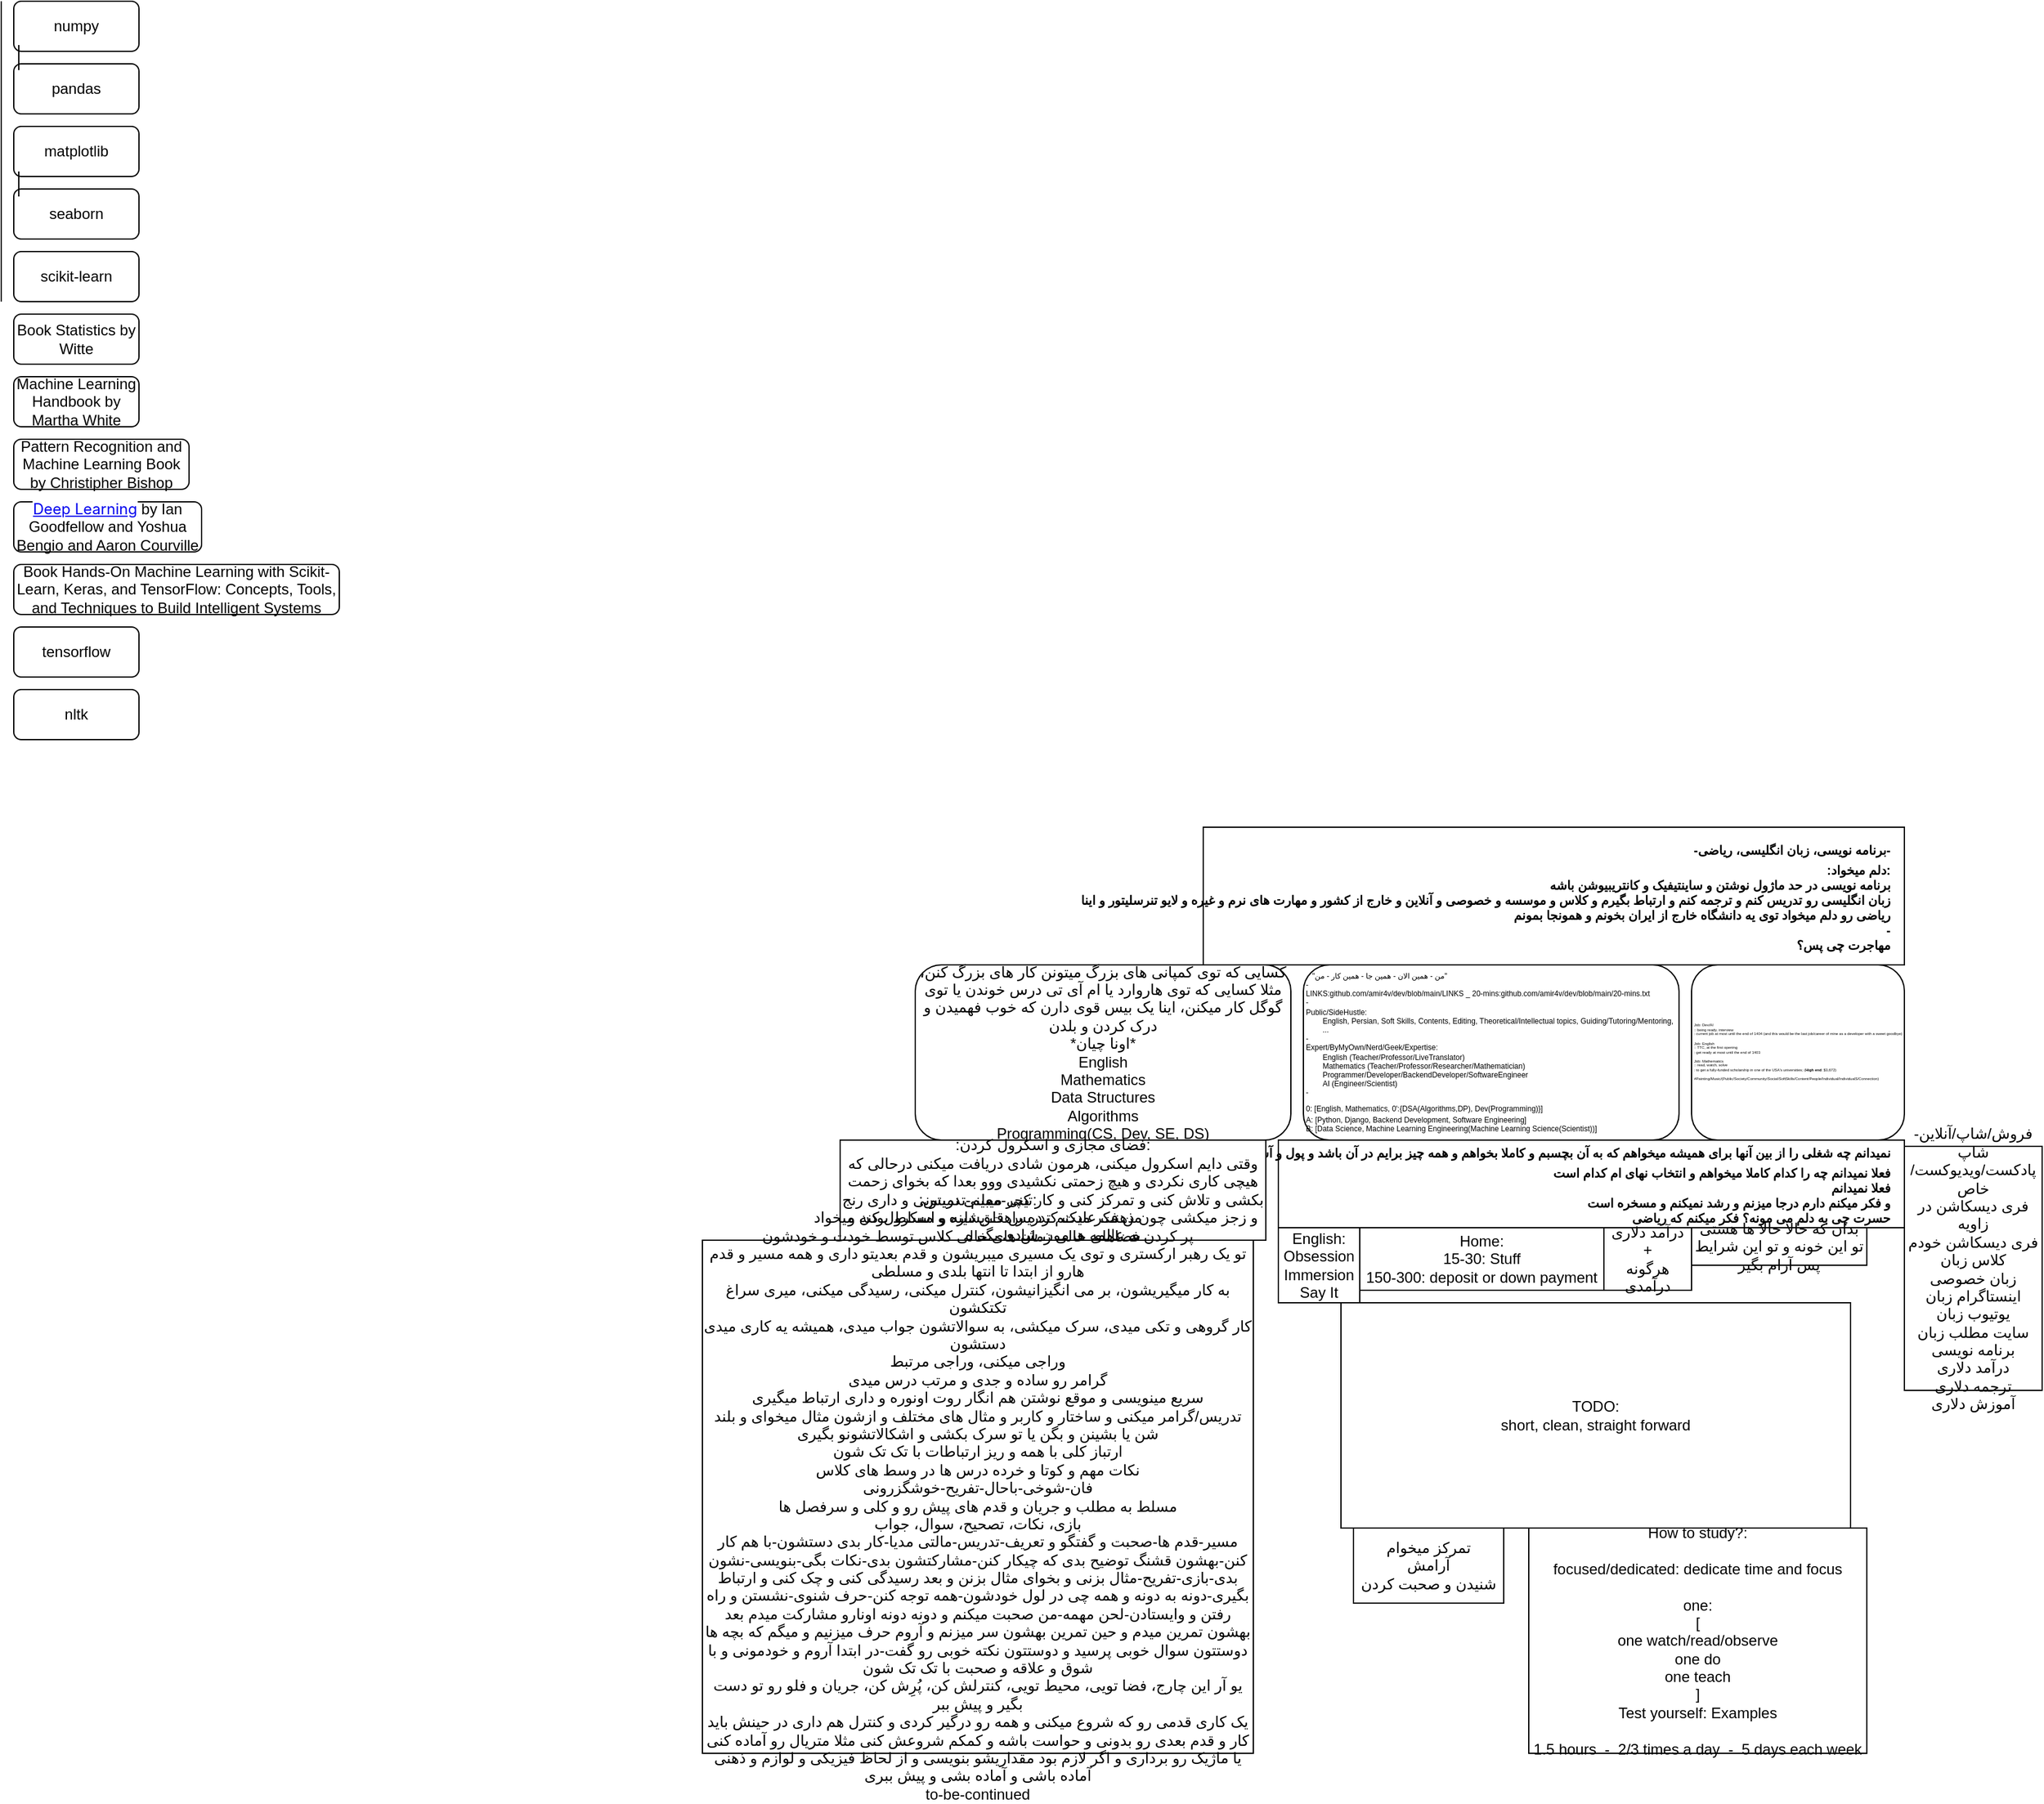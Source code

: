 <mxfile version="24.7.16">
  <diagram name="Page-1" id="Pw1lx-9ADOZ67-cU_8lc">
    <mxGraphModel dx="1103" dy="1668" grid="1" gridSize="10" guides="1" tooltips="1" connect="1" arrows="1" fold="1" page="1" pageScale="1" pageWidth="850" pageHeight="1100" math="0" shadow="0">
      <root>
        <mxCell id="0" />
        <mxCell id="1" parent="0" />
        <mxCell id="uNf8jhvKmDgPgvKZIGbK-5" value="numpy" style="rounded=1;whiteSpace=wrap;html=1;" parent="1" vertex="1">
          <mxGeometry x="20" y="-1090" width="100" height="40" as="geometry" />
        </mxCell>
        <mxCell id="uNf8jhvKmDgPgvKZIGbK-6" value="pandas" style="rounded=1;whiteSpace=wrap;html=1;" parent="1" vertex="1">
          <mxGeometry x="20" y="-1040" width="100" height="40" as="geometry" />
        </mxCell>
        <mxCell id="uNf8jhvKmDgPgvKZIGbK-7" value="matplotlib" style="rounded=1;whiteSpace=wrap;html=1;" parent="1" vertex="1">
          <mxGeometry x="20" y="-990" width="100" height="40" as="geometry" />
        </mxCell>
        <mxCell id="uNf8jhvKmDgPgvKZIGbK-8" value="seaborn" style="rounded=1;whiteSpace=wrap;html=1;" parent="1" vertex="1">
          <mxGeometry x="20" y="-940" width="100" height="40" as="geometry" />
        </mxCell>
        <mxCell id="uNf8jhvKmDgPgvKZIGbK-10" value="scikit-learn" style="rounded=1;whiteSpace=wrap;html=1;" parent="1" vertex="1">
          <mxGeometry x="20" y="-890" width="100" height="40" as="geometry" />
        </mxCell>
        <mxCell id="uNf8jhvKmDgPgvKZIGbK-13" value="Book Statistics by Witte" style="rounded=1;whiteSpace=wrap;html=1;" parent="1" vertex="1">
          <mxGeometry x="20" y="-840" width="100" height="40" as="geometry" />
        </mxCell>
        <mxCell id="uNf8jhvKmDgPgvKZIGbK-14" value="Machine Learning Handbook by Martha White" style="rounded=1;whiteSpace=wrap;html=1;" parent="1" vertex="1">
          <mxGeometry x="20" y="-790" width="100" height="40" as="geometry" />
        </mxCell>
        <mxCell id="uNf8jhvKmDgPgvKZIGbK-15" value="Pattern Recognition and Machine Learning Book by Christipher Bishop" style="rounded=1;whiteSpace=wrap;html=1;" parent="1" vertex="1">
          <mxGeometry x="20" y="-740" width="140" height="40" as="geometry" />
        </mxCell>
        <mxCell id="uNf8jhvKmDgPgvKZIGbK-16" value="&lt;font style=&quot;font-size: 12px;&quot;&gt;&lt;a style=&quot;box-sizing: unset; cursor: pointer; font-family: -apple-system, BlinkMacSystemFont, &amp;quot;Segoe UI&amp;quot;, Helvetica, Arial, sans-serif, &amp;quot;Apple Color Emoji&amp;quot;, &amp;quot;Segoe UI Emoji&amp;quot;, &amp;quot;Segoe UI Symbol&amp;quot;; text-align: left; background-color: rgb(255, 255, 255);&quot; href=&quot;https://www.deeplearningbook.org/&quot;&gt;Deep Learning&lt;/a&gt;&amp;nbsp;by Ian Goodfellow and Yoshua Bengio and Aaron Courville&lt;/font&gt;" style="rounded=1;whiteSpace=wrap;html=1;" parent="1" vertex="1">
          <mxGeometry x="20" y="-690" width="150" height="40" as="geometry" />
        </mxCell>
        <mxCell id="uNf8jhvKmDgPgvKZIGbK-18" value="Book Hands-On Machine Learning with Scikit-Learn, Keras, and TensorFlow: Concepts, Tools, and Techniques to Build Intelligent Systems" style="rounded=1;whiteSpace=wrap;html=1;" parent="1" vertex="1">
          <mxGeometry x="20" y="-640" width="260" height="40" as="geometry" />
        </mxCell>
        <mxCell id="eiy_VjTBnV1nARQNC3YB-1" value="" style="endArrow=none;html=1;rounded=0;" parent="1" edge="1">
          <mxGeometry width="50" height="50" relative="1" as="geometry">
            <mxPoint x="10" y="-850" as="sourcePoint" />
            <mxPoint x="10" y="-1090" as="targetPoint" />
          </mxGeometry>
        </mxCell>
        <mxCell id="eiy_VjTBnV1nARQNC3YB-2" value="tensorflow" style="rounded=1;whiteSpace=wrap;html=1;" parent="1" vertex="1">
          <mxGeometry x="20" y="-590" width="100" height="40" as="geometry" />
        </mxCell>
        <mxCell id="eiy_VjTBnV1nARQNC3YB-6" value="nltk" style="rounded=1;whiteSpace=wrap;html=1;" parent="1" vertex="1">
          <mxGeometry x="20" y="-540" width="100" height="40" as="geometry" />
        </mxCell>
        <mxCell id="rNfnYfNZXdWyFEMV66Mj-3" value="" style="endArrow=none;html=1;rounded=0;" parent="1" edge="1">
          <mxGeometry width="50" height="50" relative="1" as="geometry">
            <mxPoint x="24" y="-1035" as="sourcePoint" />
            <mxPoint x="24" y="-1055" as="targetPoint" />
          </mxGeometry>
        </mxCell>
        <mxCell id="rNfnYfNZXdWyFEMV66Mj-4" value="" style="endArrow=none;html=1;rounded=0;" parent="1" edge="1">
          <mxGeometry width="50" height="50" relative="1" as="geometry">
            <mxPoint x="24" y="-934" as="sourcePoint" />
            <mxPoint x="24" y="-954" as="targetPoint" />
          </mxGeometry>
        </mxCell>
        <mxCell id="NjcC3SJjB0qP52kyVzx2-1" value="کسایی که توی کمپانی های بزرگ میتونن کار های بزرگ کنن، مثلا کسایی که توی هاروارد یا ام آی تی درس خوندن یا توی گوگل کار میکنن، اینا یک بیس قوی دارن که خوب فهمیدن و درک کردن و بلدن&lt;br&gt;*اونا چیان*&lt;br&gt;English&lt;br&gt;Mathematics&lt;br&gt;Data Structures&lt;br&gt;Algorithms&lt;br&gt;Programming(CS, Dev, SE, DS)" style="rounded=1;whiteSpace=wrap;html=1;" parent="1" vertex="1">
          <mxGeometry x="740" y="-320" width="300" height="140" as="geometry" />
        </mxCell>
        <mxCell id="m1dlzt6d_2SXBuBqFUNx-1" value="&lt;div style=&quot;font-size: 6px;&quot;&gt;&lt;font style=&quot;font-size: 6px;&quot;&gt;&lt;font style=&quot;font-size: 6px;&quot;&gt;&amp;nbsp; &amp;nbsp;&quot;من - همین الان - همین جا - همین کار - من&quot;&lt;/font&gt;&lt;/font&gt;&lt;/div&gt;&lt;div style=&quot;font-size: 6px;&quot;&gt;&lt;font style=&quot;font-size: 6px;&quot;&gt;&lt;font style=&quot;font-size: 6px;&quot;&gt;-&lt;/font&gt;&lt;/font&gt;&lt;/div&gt;&lt;div style=&quot;font-size: 6px;&quot;&gt;&lt;font style=&quot;font-size: 6px;&quot;&gt;&lt;font style=&quot;font-size: 6px;&quot;&gt;LINKS:github.com/amir4v/dev/blob/main/LINKS _ 20-mins:github.com/amir4v/dev/blob/main/20-mins.txt&lt;/font&gt;&lt;/font&gt;&lt;/div&gt;&lt;div style=&quot;font-size: 6px;&quot;&gt;&lt;font style=&quot;font-size: 6px;&quot;&gt;-&lt;/font&gt;&lt;/div&gt;&lt;div style=&quot;font-size: 6px;&quot;&gt;&lt;font style=&quot;font-size: 6px;&quot;&gt;Public/SideHustle:&lt;/font&gt;&lt;/div&gt;&lt;div style=&quot;font-size: 6px;&quot;&gt;&lt;font style=&quot;font-size: 6px;&quot;&gt;&lt;font style=&quot;font-size: 6px;&quot;&gt;&lt;span style=&quot;white-space: pre;&quot;&gt;&#x9;&lt;/span&gt;English, Persian,&amp;nbsp;&lt;/font&gt;&lt;/font&gt;&lt;span style=&quot;background-color: initial;&quot;&gt;Soft Skills,&amp;nbsp;&lt;/span&gt;&lt;span style=&quot;background-color: initial;&quot;&gt;Contents, Editing, Theoretical/Intellectual topics, Guiding/Tutoring/Mentoring,&lt;/span&gt;&lt;/div&gt;&lt;div style=&quot;font-size: 6px;&quot;&gt;&lt;span style=&quot;background-color: initial;&quot;&gt;&lt;span style=&quot;white-space: pre;&quot;&gt;&#x9;&lt;/span&gt;...&lt;br&gt;&lt;/span&gt;&lt;/div&gt;&lt;div style=&quot;font-size: 6px;&quot;&gt;&lt;font style=&quot;font-size: 6px;&quot;&gt;&lt;font style=&quot;font-size: 6px;&quot;&gt;&lt;font style=&quot;font-size: 6px;&quot;&gt;-&lt;/font&gt;&lt;/font&gt;&lt;/font&gt;&lt;/div&gt;&lt;div style=&quot;font-size: 6px;&quot;&gt;&lt;font style=&quot;font-size: 6px;&quot;&gt;&lt;font style=&quot;font-size: 6px;&quot;&gt;&lt;font style=&quot;font-size: 6px;&quot;&gt;Expert/ByMyOwn/Nerd/Geek/Expertise:&lt;/font&gt;&lt;/font&gt;&lt;/font&gt;&lt;/div&gt;&lt;div style=&quot;font-size: 6px;&quot;&gt;&lt;font style=&quot;font-size: 6px;&quot;&gt;&lt;font style=&quot;font-size: 6px;&quot;&gt;&lt;font style=&quot;font-size: 6px;&quot;&gt;&lt;span style=&quot;white-space: pre;&quot;&gt;&#x9;&lt;/span&gt;English&amp;nbsp;&lt;span style=&quot;background-color: initial;&quot;&gt;(&lt;/span&gt;&lt;span style=&quot;background-color: initial;&quot;&gt;Teacher/&lt;/span&gt;&lt;/font&gt;&lt;/font&gt;&lt;/font&gt;&lt;span style=&quot;background-color: initial;&quot;&gt;Professor/&lt;/span&gt;&lt;span style=&quot;background-color: initial;&quot;&gt;LiveTranslator)&lt;/span&gt;&lt;/div&gt;&lt;div style=&quot;font-size: 6px;&quot;&gt;&lt;font style=&quot;font-size: 6px;&quot;&gt;&lt;font style=&quot;font-size: 6px;&quot;&gt;&lt;font style=&quot;font-size: 6px;&quot;&gt;&lt;span style=&quot;white-space: pre;&quot;&gt;&#x9;&lt;/span&gt;Mathematics&lt;/font&gt;&lt;span style=&quot;background-color: initial;&quot;&gt;&amp;nbsp;(Teacher/Professor/Researcher/&lt;/span&gt;&lt;/font&gt;&lt;span style=&quot;background-color: initial;&quot;&gt;Mathematician&lt;/span&gt;&lt;span style=&quot;background-color: initial;&quot;&gt;)&lt;/span&gt;&lt;/font&gt;&lt;/div&gt;&lt;div style=&quot;font-size: 6px;&quot;&gt;&lt;font style=&quot;font-size: 6px;&quot;&gt;&lt;span style=&quot;background-color: initial;&quot;&gt;&lt;span style=&quot;white-space: pre;&quot;&gt;&#x9;&lt;/span&gt;Programmer/Developer/BackendDeveloper/SoftwareEngineer&lt;/span&gt;&lt;/font&gt;&lt;/div&gt;&lt;div style=&quot;font-size: 6px;&quot;&gt;&lt;font style=&quot;font-size: 6px;&quot;&gt;&lt;span style=&quot;background-color: initial;&quot;&gt;&lt;span style=&quot;white-space: pre;&quot;&gt;&lt;span style=&quot;white-space: pre;&quot;&gt;&#x9;&lt;/span&gt;&lt;/span&gt;AI&lt;/span&gt;&lt;span style=&quot;background-color: initial;&quot;&gt;&amp;nbsp;(Engineer/Scientist)&lt;/span&gt;&lt;/font&gt;&lt;/div&gt;&lt;div style=&quot;font-size: 6px;&quot;&gt;&lt;font style=&quot;font-size: 6px;&quot;&gt;-&lt;/font&gt;&lt;/div&gt;&lt;font style=&quot;font-size: 6px;&quot;&gt;0: [English, Mathematics, 0&#39;:{DSA(Algorithms,DP), Dev(Programming)}]&lt;/font&gt;&lt;div style=&quot;font-size: 6px;&quot;&gt;&lt;font style=&quot;font-size: 6px;&quot;&gt;A: [Python, Django, Backend Development, Software Engineering]&lt;/font&gt;&lt;/div&gt;&lt;div style=&quot;font-size: 6px;&quot;&gt;&lt;font style=&quot;font-size: 6px;&quot;&gt;&lt;font style=&quot;font-size: 6px;&quot;&gt;B&lt;/font&gt;&lt;span style=&quot;background-color: initial;&quot;&gt;: [Data Science, Machine Learning Engineering(Machine Learning Science(Scientist))]&lt;/span&gt;&lt;/font&gt;&lt;/div&gt;" style="rounded=1;whiteSpace=wrap;html=1;align=left;" parent="1" vertex="1">
          <mxGeometry x="1050" y="-320" width="300" height="140" as="geometry" />
        </mxCell>
        <mxCell id="LMWK8aXgj8m5KuPDmJkq-1" value="&lt;div style=&quot;font-size: 3px;&quot;&gt;&lt;font style=&quot;font-size: 3px;&quot;&gt;Job: Dev/AI&lt;/font&gt;&lt;/div&gt;&lt;div style=&quot;font-size: 3px;&quot;&gt;&lt;font style=&quot;font-size: 3px;&quot;&gt;:: being ready, interview&lt;/font&gt;&lt;/div&gt;&lt;div style=&quot;font-size: 3px;&quot;&gt;&lt;font style=&quot;font-size: 3px;&quot;&gt;: current job at most&amp;nbsp;until the end of 1404 (and this would be the last job/career of mine as a developer with a sweet goodbye)&lt;/font&gt;&lt;/div&gt;&lt;div style=&quot;font-size: 3px;&quot;&gt;&lt;font style=&quot;font-size: 3px;&quot;&gt;&lt;br&gt;&lt;/font&gt;&lt;/div&gt;&lt;div style=&quot;font-size: 3px;&quot;&gt;&lt;font style=&quot;font-size: 3px;&quot;&gt;Job: English&lt;br&gt;&lt;/font&gt;&lt;/div&gt;&lt;div style=&quot;font-size: 3px;&quot;&gt;&lt;font style=&quot;font-size: 3px;&quot;&gt;:: TTC, at the first opening&lt;/font&gt;&lt;/div&gt;&lt;div style=&quot;font-size: 3px;&quot;&gt;&lt;font style=&quot;font-size: 3px;&quot;&gt;: get ready at most until the end of 1403&lt;/font&gt;&lt;/div&gt;&lt;div style=&quot;font-size: 3px;&quot;&gt;&lt;font style=&quot;font-size: 3px;&quot;&gt;&lt;br&gt;&lt;/font&gt;&lt;/div&gt;&lt;div style=&quot;font-size: 3px;&quot;&gt;&lt;div style=&quot;&quot;&gt;&lt;font style=&quot;font-size: 3px;&quot;&gt;Job: Mathematics&lt;/font&gt;&lt;/div&gt;&lt;div style=&quot;&quot;&gt;&lt;font style=&quot;font-size: 3px;&quot;&gt;:: read, watch, solve&lt;/font&gt;&lt;/div&gt;&lt;div style=&quot;&quot;&gt;&lt;font style=&quot;font-size: 3px;&quot;&gt;: to get a fully-funded scholarship in one of the USA&#39;s universities; (&lt;/font&gt;&lt;strong style=&quot;background-color: initial;&quot;&gt;High end&lt;/strong&gt;&lt;span style=&quot;background-color: initial;&quot;&gt;: $3,672&lt;/span&gt;&lt;span style=&quot;background-color: initial;&quot;&gt;)&lt;/span&gt;&lt;/div&gt;&lt;div style=&quot;&quot;&gt;&lt;font style=&quot;font-size: 3px;&quot;&gt;&lt;br&gt;&lt;/font&gt;&lt;/div&gt;&lt;div style=&quot;&quot;&gt;&lt;font style=&quot;font-size: 3px;&quot;&gt;#Painting/Music/(Public/Society/Community/Social/SoftSkills/Content/People/Individual/IndividualS/Connection)&lt;/font&gt;&lt;/div&gt;&lt;/div&gt;" style="rounded=1;whiteSpace=wrap;html=1;align=left;" parent="1" vertex="1">
          <mxGeometry x="1360" y="-320" width="170" height="140" as="geometry" />
        </mxCell>
        <mxCell id="AXUeFKmJ4L8ZubqQcsqx-2" value="" style="verticalLabelPosition=bottom;verticalAlign=top;html=1;shape=mxgraph.basic.rect;fillColor2=none;strokeWidth=1;size=20;indent=5;" parent="1" vertex="1">
          <mxGeometry x="970" y="-430" width="560" height="110" as="geometry" />
        </mxCell>
        <mxCell id="AXUeFKmJ4L8ZubqQcsqx-4" value="&lt;font style=&quot;font-size: 10px;&quot;&gt;-برنامه نویسی، زبان انگلیسی، ریاضی-&lt;/font&gt;&lt;div style=&quot;font-size: 10px;&quot;&gt;&lt;div style=&quot;&quot;&gt;&lt;font style=&quot;font-size: 10px;&quot;&gt;:دلم میخواد:&lt;/font&gt;&lt;/div&gt;&lt;div style=&quot;&quot;&gt;&lt;font style=&quot;font-size: 10px;&quot;&gt;برنامه نویسی در حد ماژول نوشتن و ساینتیفیک و کانتریبیوشن باشه&lt;/font&gt;&lt;/div&gt;&lt;div style=&quot;&quot;&gt;&lt;font style=&quot;font-size: 10px;&quot;&gt;زبان انگلیسی رو تدریس کنم و ترجمه کنم و ارتباط بگیرم و کلاس و موسسه و خصوصی و آنلاین و خارج از کشور و مهارت های نرم و غیره و لایو تنرسلیتور و اینا&lt;/font&gt;&lt;/div&gt;&lt;div style=&quot;&quot;&gt;&lt;font style=&quot;font-size: 10px;&quot;&gt;ریاضی رو دلم میخواد توی یه دانشگاه خارج از ایران بخونم و همونجا بمونم&lt;/font&gt;&lt;/div&gt;&lt;div style=&quot;&quot;&gt;&lt;font style=&quot;font-size: 10px;&quot;&gt;-&lt;/font&gt;&lt;/div&gt;&lt;div style=&quot;&quot;&gt;&lt;font style=&quot;font-size: 10px;&quot;&gt;مهاجرت چی پس؟&lt;/font&gt;&lt;/div&gt;&lt;/div&gt;" style="text;strokeColor=none;fillColor=none;html=1;fontSize=24;fontStyle=1;verticalAlign=middle;align=right;" parent="1" vertex="1">
          <mxGeometry x="960" y="-410" width="560" height="60" as="geometry" />
        </mxCell>
        <mxCell id="AXUeFKmJ4L8ZubqQcsqx-5" value="" style="rounded=0;whiteSpace=wrap;html=1;" parent="1" vertex="1">
          <mxGeometry x="1030" y="-180" width="500" height="70" as="geometry" />
        </mxCell>
        <mxCell id="AXUeFKmJ4L8ZubqQcsqx-6" value="&lt;font style=&quot;font-size: 10px;&quot;&gt;نمیدانم چه شغلی را از بین آنها برای همیشه میخواهم که به آن بچسبم و کاملا بخواهم و همه چیز برایم در آن باشد و پول و آسودگی و لذت و آرامش&lt;/font&gt;&lt;div style=&quot;font-size: 10px;&quot;&gt;&lt;font style=&quot;font-size: 10px;&quot;&gt;فعلا نمیدانم چه را کدام کاملا میخواهم و انتخاب نهای ام کدام است&lt;/font&gt;&lt;/div&gt;&lt;div style=&quot;font-size: 10px;&quot;&gt;&lt;font style=&quot;font-size: 10px;&quot;&gt;فعلا نمیدانم&lt;/font&gt;&lt;/div&gt;&lt;div style=&quot;font-size: 10px;&quot;&gt;&lt;font style=&quot;font-size: 10px;&quot;&gt;و فکر میکنم دارم درجا میزنم و رشد نمیکنم و مسخره است&lt;/font&gt;&lt;/div&gt;&lt;div style=&quot;font-size: 10px;&quot;&gt;&lt;font style=&quot;font-size: 10px;&quot;&gt;حسرت چی به دلم می مونه؟ فکر میکنم که ریاضی&lt;/font&gt;&lt;/div&gt;" style="text;strokeColor=none;fillColor=none;html=1;fontSize=24;fontStyle=1;verticalAlign=middle;align=right;" parent="1" vertex="1">
          <mxGeometry x="960" y="-180" width="560" height="60" as="geometry" />
        </mxCell>
        <mxCell id="AXUeFKmJ4L8ZubqQcsqx-7" value="English:&lt;div&gt;Obsession&lt;/div&gt;&lt;div&gt;Immersion&lt;/div&gt;&lt;div&gt;Say It&lt;/div&gt;" style="rounded=0;whiteSpace=wrap;html=1;" parent="1" vertex="1">
          <mxGeometry x="1030" y="-110" width="65" height="60" as="geometry" />
        </mxCell>
        <mxCell id="AXUeFKmJ4L8ZubqQcsqx-8" value="Home:&lt;div&gt;15-30: Stuff&lt;/div&gt;&lt;div&gt;150-300: deposit or down payment&lt;/div&gt;" style="rounded=0;whiteSpace=wrap;html=1;" parent="1" vertex="1">
          <mxGeometry x="1095" y="-110" width="195" height="50" as="geometry" />
        </mxCell>
        <mxCell id="AXUeFKmJ4L8ZubqQcsqx-9" value="درآمد دلاری&lt;div&gt;+&lt;/div&gt;&lt;div&gt;هرگونه درآمدی&lt;/div&gt;" style="rounded=0;whiteSpace=wrap;html=1;" parent="1" vertex="1">
          <mxGeometry x="1290" y="-110" width="70" height="50" as="geometry" />
        </mxCell>
        <mxCell id="AXUeFKmJ4L8ZubqQcsqx-10" value="بدان که حالا حالا ها هستی تو این خونه و تو این شرایط پس آرام بگیر" style="rounded=0;whiteSpace=wrap;html=1;" parent="1" vertex="1">
          <mxGeometry x="1360" y="-110" width="140" height="30" as="geometry" />
        </mxCell>
        <mxCell id="AXUeFKmJ4L8ZubqQcsqx-11" value="TODO:&lt;div&gt;short, clean, straight forward&lt;/div&gt;" style="rounded=0;whiteSpace=wrap;html=1;" parent="1" vertex="1">
          <mxGeometry x="1080" y="-50" width="407" height="180" as="geometry" />
        </mxCell>
        <mxCell id="OlMIyhV_iWhLKmUS0hnb-1" value="تمرکز میخوام&lt;div&gt;آرامش&lt;/div&gt;&lt;div&gt;شنیدن و صحبت کردن&lt;/div&gt;" style="rounded=0;whiteSpace=wrap;html=1;" parent="1" vertex="1">
          <mxGeometry x="1090" y="130" width="120" height="60" as="geometry" />
        </mxCell>
        <mxCell id="H_kfXskphiUU7MyIa1LL-1" value="How to study?:&lt;div&gt;&lt;br&gt;&lt;/div&gt;&lt;div&gt;focused/dedicated: dedicate time and focus&lt;/div&gt;&lt;div&gt;&lt;br&gt;&lt;div&gt;one:&lt;/div&gt;&lt;div&gt;[&lt;/div&gt;&lt;div&gt;one watch/read/observe&lt;/div&gt;&lt;div&gt;one do&lt;/div&gt;&lt;div&gt;one teach&lt;/div&gt;&lt;div&gt;]&lt;/div&gt;&lt;div&gt;Test yourself: Examples&lt;/div&gt;&lt;div&gt;&lt;br&gt;&lt;div&gt;1.5 hours&amp;nbsp; -&amp;nbsp; 2/3 times a day&amp;nbsp; -&amp;nbsp; 5 days each week&lt;/div&gt;&lt;/div&gt;&lt;/div&gt;" style="rounded=0;whiteSpace=wrap;html=1;" parent="1" vertex="1">
          <mxGeometry x="1230" y="130" width="270" height="180" as="geometry" />
        </mxCell>
        <mxCell id="Rd4GpR8UwyXvpFVBSVih-1" value=":فضای مجازی و اسکرول کردن:&lt;div&gt;وقتی دایم اسکرول میکنی، هرمون شادی دریافت میکنی درحالی که هیچی کاری نکردی و هیچ زحمتی نکشیدی ووو بعدا که بخوای زحمت بکشی و تلاش کنی و تمرکز کنی و کار کنی میبینی نمیتونی و داری رنج و زجز میکشی چون ذهنت عادت کرده راهت بشینه و اسکرول کنه و یه عالمه هرمون شادی بگیره&lt;/div&gt;" style="rounded=0;whiteSpace=wrap;html=1;" parent="1" vertex="1">
          <mxGeometry x="680" y="-180" width="340" height="80" as="geometry" />
        </mxCell>
        <mxCell id="Rd4GpR8UwyXvpFVBSVih-2" value=":تیچر-معلم-تدریس:&lt;div&gt;من فکر میکنم تدریس قلق داره و مسلط بودن میخواد&lt;/div&gt;&lt;div&gt;پر کردن فضاهای خالی زمان های خالی کلاس توسط خودت و خودشون&lt;/div&gt;&lt;div&gt;تو یک رهبر ارکستری و توی یک مسیری میبریشون و قدم بعدیتو داری و همه مسیر و قدم هارو از ابتدا تا انتها بلدی و مسلطی&lt;/div&gt;&lt;div&gt;به کار میگیریشون، بر می انگیزانیشون، کنترل میکنی، رسیدگی میکنی، میری سراغ تکتکشون&lt;/div&gt;&lt;div&gt;کار گروهی و تکی میدی، سرک میکشی، به سوالاتشون جواب میدی، همیشه یه کاری میدی دستشون&lt;/div&gt;&lt;div&gt;وراجی میکنی، وراجی مرتبط&lt;/div&gt;&lt;div&gt;گرامر رو ساده و جدی و مرتب درس میدی&lt;/div&gt;&lt;div&gt;سریع مینویسی و موقع نوشتن هم انگار روت اونوره و داری ارتباط میگیری&lt;/div&gt;&lt;div&gt;تدریس/گرامر میکنی و ساختار و کاربر و مثال های مختلف و ازشون مثال میخوای و بلند شن یا بشینن و بگن یا تو سرک بکشی و اشکالاتشونو بگیری&lt;/div&gt;&lt;div&gt;ارتباز کلی با همه و ریز ارتباطات با تک تک شون&lt;/div&gt;&lt;div&gt;نکات مهم و کوتا و خرده درس ها در وسط های کلاس&lt;/div&gt;&lt;div&gt;فان-شوخی-باحال-تفریح-خوشگزرونی&lt;/div&gt;&lt;div&gt;مسلط به مطلب و جریان و قدم های پیش رو و کلی و سرفصل ها&lt;/div&gt;&lt;div&gt;بازی، نکات، تصحیح، سوال، جواب&lt;/div&gt;&lt;div&gt;مسیر-قدم ها-صحبت و گفتگو و تعریف-تدریس-مالتی مدیا-کار بدی دستشون-با هم کار کنن-بهشون قشنگ توضیح بدی که چیکار کنن-مشارکتشون بدی-نکات بگی-بنویسی-نشون بدی-بازی-تفریح-مثال بزنی و بخوای مثال بزنن و بعد رسیدگی کنی و چک کنی و ارتباط بگیری-دونه به دونه و همه چی در لول خودشون-همه توجه کنن-حرف شنوی-نشستن و راه رفتن و وایستادن-لحن مهمه-من صحبت میکنم و دونه دونه اونارو مشارکت میدم بعد بهشون تمرین میدم و حین تمرین بهشون سر میزنم و آروم حرف میزنیم و میگم که بچه ها دوستتون سوال خوبی پرسید و دوستتون نکته خوبی رو گفت-در ابتدا آروم و خودمونی و با شوق و علاقه و صحبت با تک تک شون&lt;/div&gt;&lt;div&gt;یو آر این چارج، فضا تویی، محیط تویی، کنترلش کن، پُرِش کن، جریان و فلو رو تو دست بگیر و پیش ببر&lt;br&gt;&lt;/div&gt;&lt;div&gt;یک کاری قدمی رو که شروع میکنی و همه رو درگیر کردی و کنترل هم داری در حینش باید کار و قدم بعدی رو بدونی و حواست باشه و کمکم شروعش کنی مثلا متریال رو آماده کنی یا ماژیک رو برداری و اگر لازم بود مقداریشو بنویسی و از لحاظ فیزیکی و لوازم و ذهنی آماده باشی و آماده بشی و پیش ببری&lt;br&gt;&lt;/div&gt;&lt;div&gt;to-be-continued&lt;br&gt;&lt;/div&gt;" style="rounded=0;whiteSpace=wrap;html=1;" parent="1" vertex="1">
          <mxGeometry x="570" y="-100" width="440" height="410" as="geometry" />
        </mxCell>
        <mxCell id="4xOA998W1WG-WekqutN8-1" value="فروش/شاپ/آنلاین-شاپ&lt;div&gt;پادکست/ویدیوکست/خاص&lt;/div&gt;&lt;div&gt;فری دیسکاشن در زاویه&lt;/div&gt;&lt;div&gt;فری دیسکاشن خودم&lt;/div&gt;&lt;div&gt;کلاس زبان&lt;/div&gt;&lt;div&gt;زبان خصوصی&lt;/div&gt;&lt;div&gt;اینستاگرام زبان&lt;/div&gt;&lt;div&gt;یوتیوب زبان&lt;/div&gt;&lt;div&gt;سایت مطلب زبان&lt;/div&gt;&lt;div&gt;برنامه نویسی&lt;/div&gt;&lt;div&gt;درآمد دلاری&lt;/div&gt;&lt;div&gt;ترجمه دلاری&lt;/div&gt;&lt;div&gt;آموزش دلاری&lt;/div&gt;" style="rounded=0;whiteSpace=wrap;html=1;" parent="1" vertex="1">
          <mxGeometry x="1530" y="-175" width="110" height="195" as="geometry" />
        </mxCell>
      </root>
    </mxGraphModel>
  </diagram>
</mxfile>
